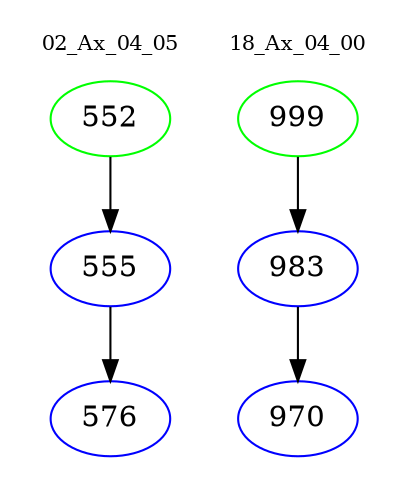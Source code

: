 digraph{
subgraph cluster_0 {
color = white
label = "02_Ax_04_05";
fontsize=10;
T0_552 [label="552", color="green"]
T0_552 -> T0_555 [color="black"]
T0_555 [label="555", color="blue"]
T0_555 -> T0_576 [color="black"]
T0_576 [label="576", color="blue"]
}
subgraph cluster_1 {
color = white
label = "18_Ax_04_00";
fontsize=10;
T1_999 [label="999", color="green"]
T1_999 -> T1_983 [color="black"]
T1_983 [label="983", color="blue"]
T1_983 -> T1_970 [color="black"]
T1_970 [label="970", color="blue"]
}
}
